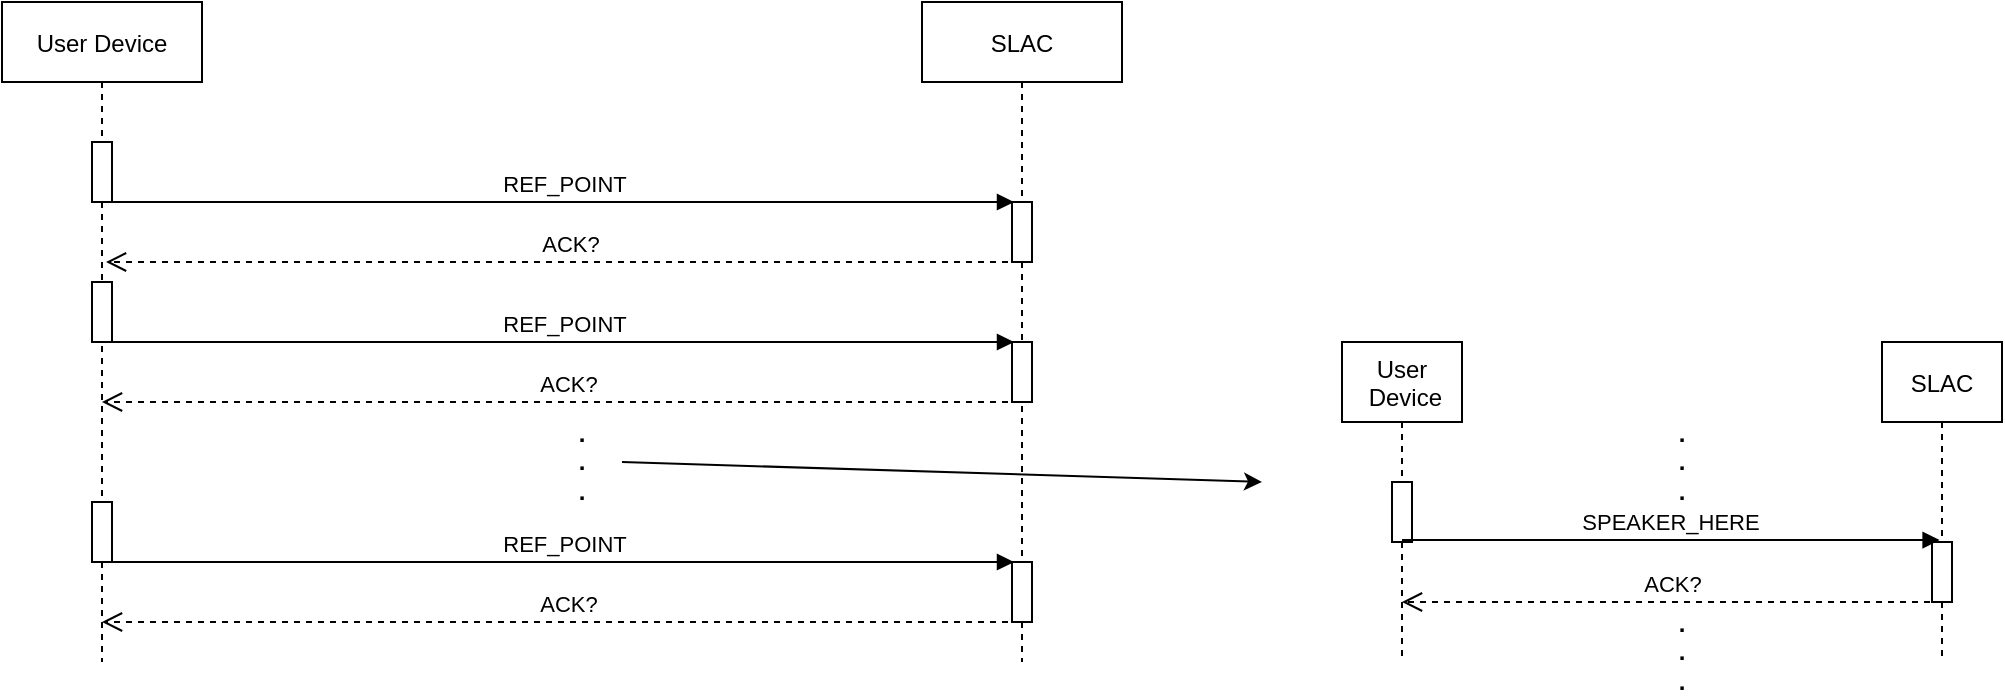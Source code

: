 <mxfile version="15.2.9" type="device"><diagram id="HxCq2T9kt5RzIqvToz8j" name="Page-1"><mxGraphModel dx="1422" dy="762" grid="1" gridSize="10" guides="1" tooltips="1" connect="1" arrows="1" fold="1" page="1" pageScale="1" pageWidth="1100" pageHeight="850" math="0" shadow="0"><root><mxCell id="0"/><mxCell id="1" parent="0"/><mxCell id="YSH0_xN2asgyAUfBDkd3-1" value="User Device" style="shape=umlLifeline;perimeter=lifelinePerimeter;container=1;collapsible=0;recursiveResize=0;rounded=0;shadow=0;strokeWidth=1;" vertex="1" parent="1"><mxGeometry x="130" y="90" width="100" height="330" as="geometry"/></mxCell><mxCell id="YSH0_xN2asgyAUfBDkd3-2" value="" style="points=[];perimeter=orthogonalPerimeter;rounded=0;shadow=0;strokeWidth=1;" vertex="1" parent="YSH0_xN2asgyAUfBDkd3-1"><mxGeometry x="45" y="70" width="10" height="30" as="geometry"/></mxCell><mxCell id="YSH0_xN2asgyAUfBDkd3-3" value="REF_POINT" style="html=1;verticalAlign=bottom;endArrow=block;entryX=0.1;entryY=0;entryDx=0;entryDy=0;entryPerimeter=0;" edge="1" parent="YSH0_xN2asgyAUfBDkd3-1" target="YSH0_xN2asgyAUfBDkd3-9"><mxGeometry width="80" relative="1" as="geometry"><mxPoint x="55" y="100" as="sourcePoint"/><mxPoint x="500" y="100" as="targetPoint"/></mxGeometry></mxCell><mxCell id="YSH0_xN2asgyAUfBDkd3-4" value="" style="points=[];perimeter=orthogonalPerimeter;rounded=0;shadow=0;strokeWidth=1;" vertex="1" parent="YSH0_xN2asgyAUfBDkd3-1"><mxGeometry x="45" y="140" width="10" height="30" as="geometry"/></mxCell><mxCell id="YSH0_xN2asgyAUfBDkd3-5" value="REF_POINT" style="html=1;verticalAlign=bottom;endArrow=block;entryX=0.1;entryY=0;entryDx=0;entryDy=0;entryPerimeter=0;" edge="1" parent="YSH0_xN2asgyAUfBDkd3-1"><mxGeometry width="80" relative="1" as="geometry"><mxPoint x="55" y="170" as="sourcePoint"/><mxPoint x="506" y="170" as="targetPoint"/></mxGeometry></mxCell><mxCell id="YSH0_xN2asgyAUfBDkd3-6" value="" style="points=[];perimeter=orthogonalPerimeter;rounded=0;shadow=0;strokeWidth=1;" vertex="1" parent="YSH0_xN2asgyAUfBDkd3-1"><mxGeometry x="45" y="250" width="10" height="30" as="geometry"/></mxCell><mxCell id="YSH0_xN2asgyAUfBDkd3-7" value="REF_POINT" style="html=1;verticalAlign=bottom;endArrow=block;entryX=0.1;entryY=0;entryDx=0;entryDy=0;entryPerimeter=0;" edge="1" parent="YSH0_xN2asgyAUfBDkd3-1"><mxGeometry width="80" relative="1" as="geometry"><mxPoint x="55" y="280" as="sourcePoint"/><mxPoint x="506" y="280" as="targetPoint"/></mxGeometry></mxCell><mxCell id="YSH0_xN2asgyAUfBDkd3-8" value="SLAC" style="shape=umlLifeline;perimeter=lifelinePerimeter;container=1;collapsible=0;recursiveResize=0;rounded=0;shadow=0;strokeWidth=1;" vertex="1" parent="1"><mxGeometry x="590" y="90" width="100" height="330" as="geometry"/></mxCell><mxCell id="YSH0_xN2asgyAUfBDkd3-9" value="" style="points=[];perimeter=orthogonalPerimeter;rounded=0;shadow=0;strokeWidth=1;" vertex="1" parent="YSH0_xN2asgyAUfBDkd3-8"><mxGeometry x="45" y="100" width="10" height="30" as="geometry"/></mxCell><mxCell id="YSH0_xN2asgyAUfBDkd3-10" value="ACK?" style="html=1;verticalAlign=bottom;endArrow=open;dashed=1;endSize=8;" edge="1" parent="YSH0_xN2asgyAUfBDkd3-8"><mxGeometry relative="1" as="geometry"><mxPoint x="55" y="130" as="sourcePoint"/><mxPoint x="-408" y="130" as="targetPoint"/></mxGeometry></mxCell><mxCell id="YSH0_xN2asgyAUfBDkd3-11" value="" style="points=[];perimeter=orthogonalPerimeter;rounded=0;shadow=0;strokeWidth=1;" vertex="1" parent="YSH0_xN2asgyAUfBDkd3-8"><mxGeometry x="45" y="170" width="10" height="30" as="geometry"/></mxCell><mxCell id="YSH0_xN2asgyAUfBDkd3-12" value="ACK?" style="html=1;verticalAlign=bottom;endArrow=open;dashed=1;endSize=8;" edge="1" parent="YSH0_xN2asgyAUfBDkd3-8"><mxGeometry relative="1" as="geometry"><mxPoint x="55" y="200" as="sourcePoint"/><mxPoint x="-410" y="200" as="targetPoint"/></mxGeometry></mxCell><mxCell id="YSH0_xN2asgyAUfBDkd3-13" value="" style="points=[];perimeter=orthogonalPerimeter;rounded=0;shadow=0;strokeWidth=1;" vertex="1" parent="YSH0_xN2asgyAUfBDkd3-8"><mxGeometry x="45" y="280" width="10" height="30" as="geometry"/></mxCell><mxCell id="YSH0_xN2asgyAUfBDkd3-14" value="ACK?" style="html=1;verticalAlign=bottom;endArrow=open;dashed=1;endSize=8;" edge="1" parent="YSH0_xN2asgyAUfBDkd3-8"><mxGeometry relative="1" as="geometry"><mxPoint x="55" y="310" as="sourcePoint"/><mxPoint x="-410" y="310" as="targetPoint"/></mxGeometry></mxCell><mxCell id="YSH0_xN2asgyAUfBDkd3-15" value="&lt;b&gt;.&lt;br&gt;.&lt;br&gt;.&lt;/b&gt;" style="text;html=1;strokeColor=none;fillColor=none;align=center;verticalAlign=middle;whiteSpace=wrap;rounded=0;" vertex="1" parent="1"><mxGeometry x="400" y="300" width="40" height="40" as="geometry"/></mxCell><mxCell id="YSH0_xN2asgyAUfBDkd3-16" value="" style="endArrow=classic;html=1;exitX=1;exitY=0.5;exitDx=0;exitDy=0;" edge="1" parent="1" source="YSH0_xN2asgyAUfBDkd3-15"><mxGeometry width="50" height="50" relative="1" as="geometry"><mxPoint x="420" y="320" as="sourcePoint"/><mxPoint x="760" y="330" as="targetPoint"/></mxGeometry></mxCell><mxCell id="YSH0_xN2asgyAUfBDkd3-17" value="User&#10; Device" style="shape=umlLifeline;perimeter=lifelinePerimeter;container=1;collapsible=0;recursiveResize=0;rounded=0;shadow=0;strokeWidth=1;" vertex="1" parent="1"><mxGeometry x="800" y="260" width="60" height="160" as="geometry"/></mxCell><mxCell id="YSH0_xN2asgyAUfBDkd3-18" value="" style="points=[];perimeter=orthogonalPerimeter;rounded=0;shadow=0;strokeWidth=1;" vertex="1" parent="YSH0_xN2asgyAUfBDkd3-17"><mxGeometry x="25" y="70" width="10" height="30" as="geometry"/></mxCell><mxCell id="YSH0_xN2asgyAUfBDkd3-19" value="SLAC" style="shape=umlLifeline;perimeter=lifelinePerimeter;container=1;collapsible=0;recursiveResize=0;rounded=0;shadow=0;strokeWidth=1;" vertex="1" parent="1"><mxGeometry x="1070" y="260" width="60" height="160" as="geometry"/></mxCell><mxCell id="YSH0_xN2asgyAUfBDkd3-20" value="" style="points=[];perimeter=orthogonalPerimeter;rounded=0;shadow=0;strokeWidth=1;" vertex="1" parent="YSH0_xN2asgyAUfBDkd3-19"><mxGeometry x="25" y="100" width="10" height="30" as="geometry"/></mxCell><mxCell id="YSH0_xN2asgyAUfBDkd3-21" value="ACK?" style="html=1;verticalAlign=bottom;endArrow=open;dashed=1;endSize=8;" edge="1" parent="YSH0_xN2asgyAUfBDkd3-19"><mxGeometry relative="1" as="geometry"><mxPoint x="30" y="130" as="sourcePoint"/><mxPoint x="-240" y="130" as="targetPoint"/></mxGeometry></mxCell><mxCell id="YSH0_xN2asgyAUfBDkd3-22" value="SPEAKER_HERE" style="html=1;verticalAlign=bottom;endArrow=block;entryX=0.48;entryY=0.619;entryDx=0;entryDy=0;entryPerimeter=0;" edge="1" parent="1" target="YSH0_xN2asgyAUfBDkd3-19"><mxGeometry width="80" relative="1" as="geometry"><mxPoint x="830" y="359" as="sourcePoint"/><mxPoint x="1256" y="360" as="targetPoint"/></mxGeometry></mxCell><mxCell id="YSH0_xN2asgyAUfBDkd3-23" value="&lt;b&gt;.&lt;br&gt;.&lt;br&gt;.&lt;/b&gt;" style="text;html=1;strokeColor=none;fillColor=none;align=center;verticalAlign=middle;whiteSpace=wrap;rounded=0;" vertex="1" parent="1"><mxGeometry x="950" y="300" width="40" height="40" as="geometry"/></mxCell><mxCell id="YSH0_xN2asgyAUfBDkd3-24" value="&lt;b&gt;.&lt;br&gt;.&lt;br&gt;.&lt;/b&gt;" style="text;html=1;strokeColor=none;fillColor=none;align=center;verticalAlign=middle;whiteSpace=wrap;rounded=0;" vertex="1" parent="1"><mxGeometry x="950" y="400" width="40" height="30" as="geometry"/></mxCell></root></mxGraphModel></diagram></mxfile>